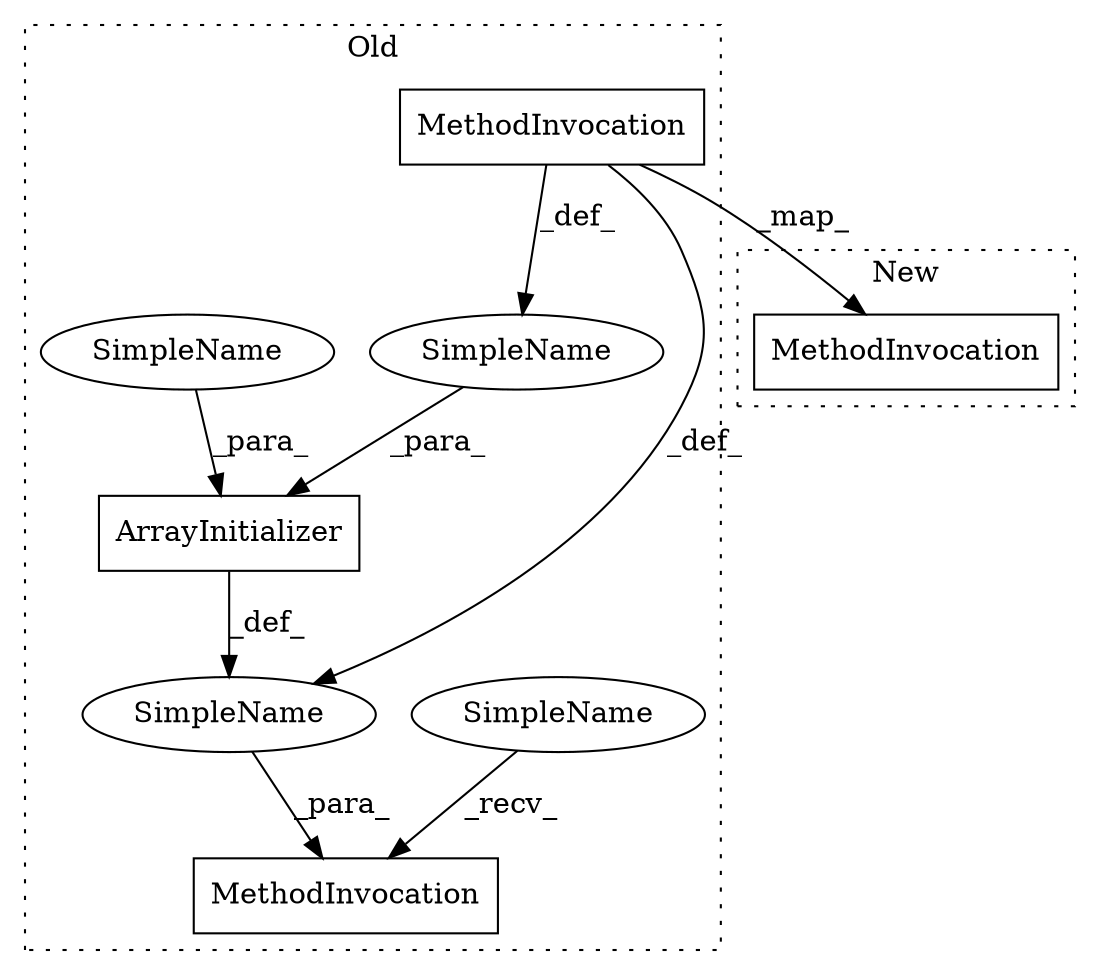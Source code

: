 digraph G {
subgraph cluster0 {
1 [label="ArrayInitializer" a="4" s="646,764" l="1,1" shape="box"];
2 [label="MethodInvocation" a="32" s="629,765" l="8,1" shape="box"];
3 [label="MethodInvocation" a="32" s="658" l="10" shape="box"];
5 [label="SimpleName" a="42" s="618" l="10" shape="ellipse"];
6 [label="SimpleName" a="42" s="" l="" shape="ellipse"];
7 [label="SimpleName" a="42" s="" l="" shape="ellipse"];
8 [label="SimpleName" a="42" s="" l="" shape="ellipse"];
label = "Old";
style="dotted";
}
subgraph cluster1 {
4 [label="MethodInvocation" a="32" s="431" l="10" shape="box"];
label = "New";
style="dotted";
}
1 -> 8 [label="_def_"];
3 -> 8 [label="_def_"];
3 -> 4 [label="_map_"];
3 -> 7 [label="_def_"];
5 -> 2 [label="_recv_"];
6 -> 1 [label="_para_"];
7 -> 1 [label="_para_"];
8 -> 2 [label="_para_"];
}